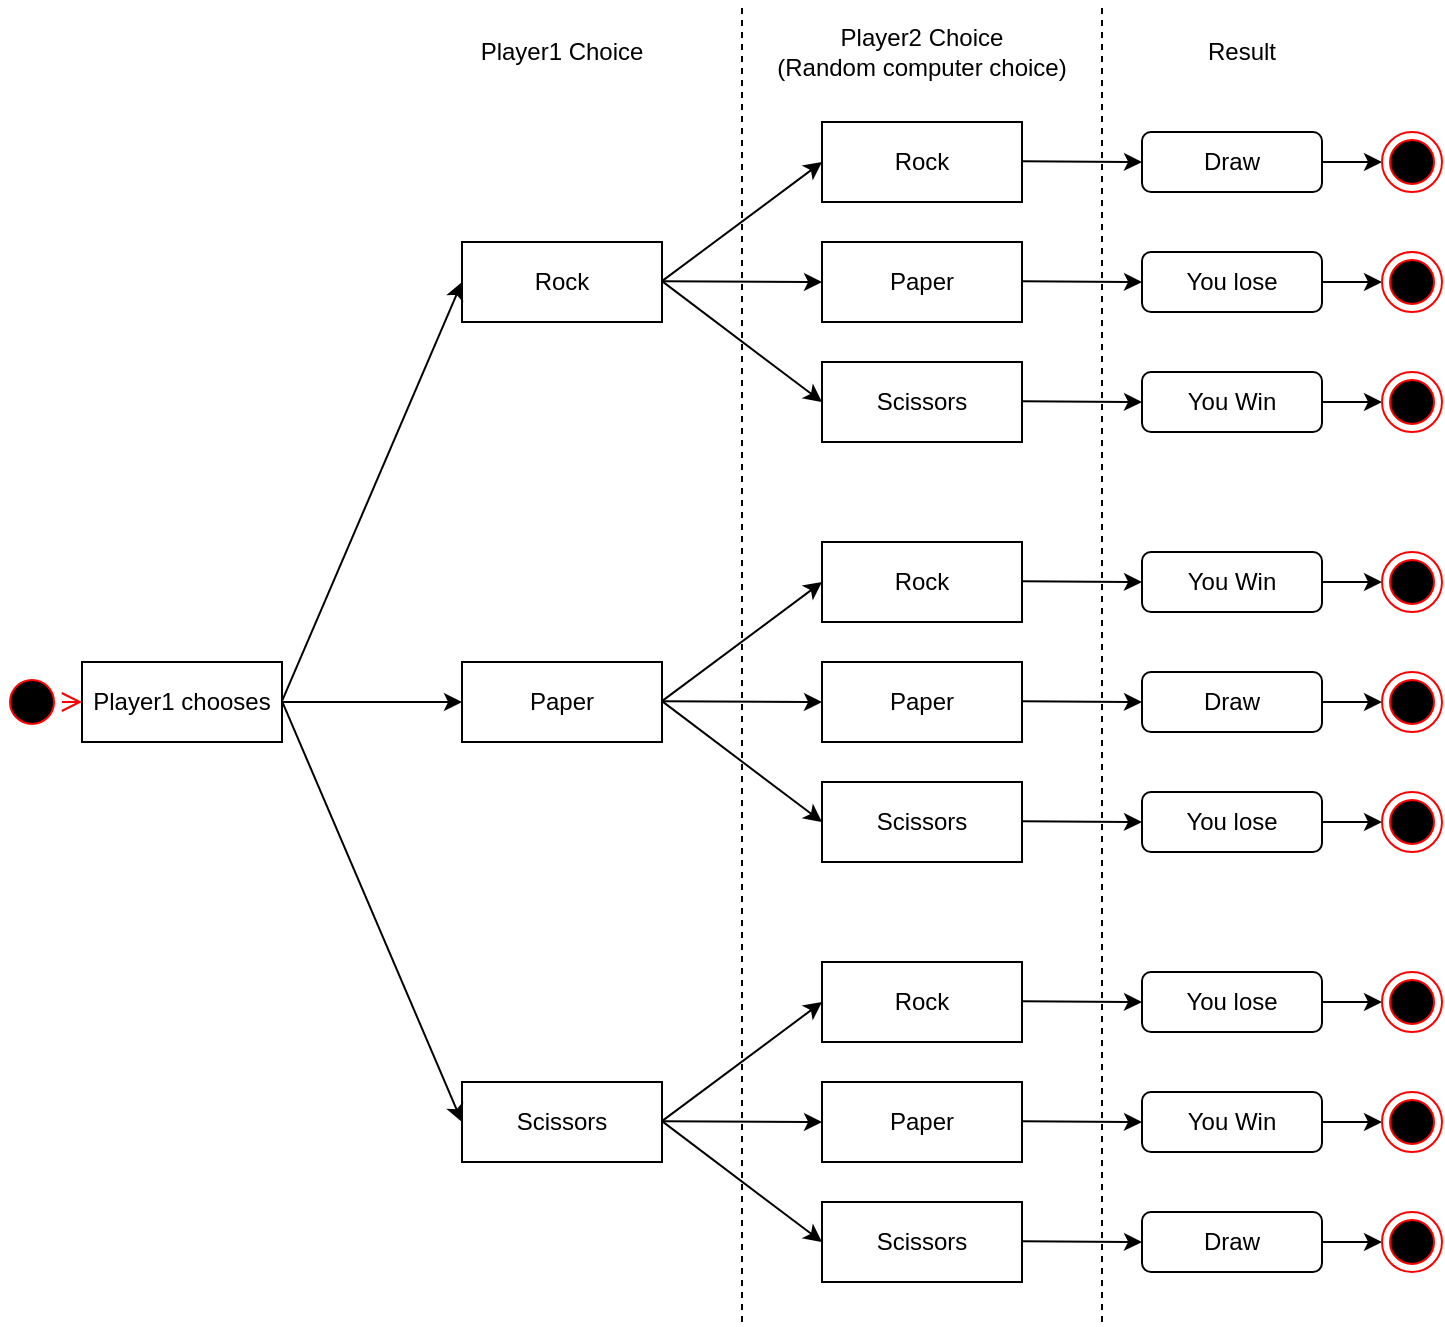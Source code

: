 <mxfile>
    <diagram id="WdH1d0NbbQAaW8zgj2On" name="Page-1">
        <mxGraphModel dx="1013" dy="656" grid="1" gridSize="10" guides="1" tooltips="1" connect="1" arrows="1" fold="1" page="1" pageScale="1" pageWidth="827" pageHeight="1169" math="0" shadow="0">
            <root>
                <mxCell id="0"/>
                <mxCell id="1" parent="0"/>
                <mxCell id="2" value="Player1 chooses" style="rounded=0;whiteSpace=wrap;html=1;" vertex="1" parent="1">
                    <mxGeometry x="40" y="410" width="100" height="40" as="geometry"/>
                </mxCell>
                <mxCell id="3" value="Paper" style="rounded=0;whiteSpace=wrap;html=1;" vertex="1" parent="1">
                    <mxGeometry x="230" y="410" width="100" height="40" as="geometry"/>
                </mxCell>
                <mxCell id="10" value="" style="endArrow=classic;html=1;entryX=0;entryY=0.5;entryDx=0;entryDy=0;exitX=1;exitY=0.5;exitDx=0;exitDy=0;" edge="1" parent="1" source="2" target="3">
                    <mxGeometry width="50" height="50" relative="1" as="geometry">
                        <mxPoint x="150" y="430" as="sourcePoint"/>
                        <mxPoint x="510" y="390" as="targetPoint"/>
                    </mxGeometry>
                </mxCell>
                <mxCell id="11" value="" style="endArrow=classic;html=1;exitX=1;exitY=0.5;exitDx=0;exitDy=0;" edge="1" parent="1">
                    <mxGeometry width="50" height="50" relative="1" as="geometry">
                        <mxPoint x="330" y="429.58" as="sourcePoint"/>
                        <mxPoint x="410" y="430" as="targetPoint"/>
                    </mxGeometry>
                </mxCell>
                <mxCell id="12" value="" style="endArrow=classic;html=1;exitX=1;exitY=0.5;exitDx=0;exitDy=0;entryX=0;entryY=0.5;entryDx=0;entryDy=0;" edge="1" parent="1">
                    <mxGeometry width="50" height="50" relative="1" as="geometry">
                        <mxPoint x="330" y="429.58" as="sourcePoint"/>
                        <mxPoint x="410" y="370" as="targetPoint"/>
                    </mxGeometry>
                </mxCell>
                <mxCell id="13" value="" style="endArrow=classic;html=1;exitX=1;exitY=0.5;exitDx=0;exitDy=0;entryX=0;entryY=0.5;entryDx=0;entryDy=0;" edge="1" parent="1">
                    <mxGeometry width="50" height="50" relative="1" as="geometry">
                        <mxPoint x="330" y="429.58" as="sourcePoint"/>
                        <mxPoint x="410" y="490" as="targetPoint"/>
                    </mxGeometry>
                </mxCell>
                <mxCell id="14" value="" style="endArrow=classic;html=1;exitX=1;exitY=0.5;exitDx=0;exitDy=0;" edge="1" parent="1">
                    <mxGeometry width="50" height="50" relative="1" as="geometry">
                        <mxPoint x="510" y="369.58" as="sourcePoint"/>
                        <mxPoint x="570" y="370" as="targetPoint"/>
                    </mxGeometry>
                </mxCell>
                <mxCell id="15" value="" style="endArrow=classic;html=1;exitX=1;exitY=0.5;exitDx=0;exitDy=0;" edge="1" parent="1">
                    <mxGeometry width="50" height="50" relative="1" as="geometry">
                        <mxPoint x="510" y="429.58" as="sourcePoint"/>
                        <mxPoint x="570" y="430" as="targetPoint"/>
                    </mxGeometry>
                </mxCell>
                <mxCell id="16" value="" style="endArrow=classic;html=1;exitX=1;exitY=0.5;exitDx=0;exitDy=0;" edge="1" parent="1">
                    <mxGeometry width="50" height="50" relative="1" as="geometry">
                        <mxPoint x="510" y="489.58" as="sourcePoint"/>
                        <mxPoint x="570" y="490" as="targetPoint"/>
                    </mxGeometry>
                </mxCell>
                <mxCell id="29" value="Rock" style="rounded=0;whiteSpace=wrap;html=1;" vertex="1" parent="1">
                    <mxGeometry x="230" y="200" width="100" height="40" as="geometry"/>
                </mxCell>
                <mxCell id="30" value="Paper" style="rounded=0;whiteSpace=wrap;html=1;" vertex="1" parent="1">
                    <mxGeometry x="410" y="200" width="100" height="40" as="geometry"/>
                </mxCell>
                <mxCell id="31" value="Rock" style="rounded=0;whiteSpace=wrap;html=1;" vertex="1" parent="1">
                    <mxGeometry x="410" y="140" width="100" height="40" as="geometry"/>
                </mxCell>
                <mxCell id="32" value="Scissors" style="rounded=0;whiteSpace=wrap;html=1;" vertex="1" parent="1">
                    <mxGeometry x="410" y="260" width="100" height="40" as="geometry"/>
                </mxCell>
                <mxCell id="36" value="" style="endArrow=classic;html=1;exitX=1;exitY=0.5;exitDx=0;exitDy=0;" edge="1" parent="1">
                    <mxGeometry width="50" height="50" relative="1" as="geometry">
                        <mxPoint x="330" y="219.58" as="sourcePoint"/>
                        <mxPoint x="410" y="220" as="targetPoint"/>
                    </mxGeometry>
                </mxCell>
                <mxCell id="37" value="" style="endArrow=classic;html=1;exitX=1;exitY=0.5;exitDx=0;exitDy=0;entryX=0;entryY=0.5;entryDx=0;entryDy=0;" edge="1" parent="1" target="31">
                    <mxGeometry width="50" height="50" relative="1" as="geometry">
                        <mxPoint x="330" y="219.58" as="sourcePoint"/>
                        <mxPoint x="410" y="220" as="targetPoint"/>
                    </mxGeometry>
                </mxCell>
                <mxCell id="38" value="" style="endArrow=classic;html=1;exitX=1;exitY=0.5;exitDx=0;exitDy=0;entryX=0;entryY=0.5;entryDx=0;entryDy=0;" edge="1" parent="1" target="32">
                    <mxGeometry width="50" height="50" relative="1" as="geometry">
                        <mxPoint x="330" y="219.58" as="sourcePoint"/>
                        <mxPoint x="410" y="160" as="targetPoint"/>
                    </mxGeometry>
                </mxCell>
                <mxCell id="39" value="" style="endArrow=classic;html=1;exitX=1;exitY=0.5;exitDx=0;exitDy=0;" edge="1" parent="1">
                    <mxGeometry width="50" height="50" relative="1" as="geometry">
                        <mxPoint x="510" y="159.58" as="sourcePoint"/>
                        <mxPoint x="570" y="160" as="targetPoint"/>
                    </mxGeometry>
                </mxCell>
                <mxCell id="40" value="" style="endArrow=classic;html=1;exitX=1;exitY=0.5;exitDx=0;exitDy=0;" edge="1" parent="1">
                    <mxGeometry width="50" height="50" relative="1" as="geometry">
                        <mxPoint x="510" y="219.58" as="sourcePoint"/>
                        <mxPoint x="570" y="220" as="targetPoint"/>
                    </mxGeometry>
                </mxCell>
                <mxCell id="41" value="" style="endArrow=classic;html=1;exitX=1;exitY=0.5;exitDx=0;exitDy=0;" edge="1" parent="1">
                    <mxGeometry width="50" height="50" relative="1" as="geometry">
                        <mxPoint x="510" y="279.58" as="sourcePoint"/>
                        <mxPoint x="570" y="280" as="targetPoint"/>
                    </mxGeometry>
                </mxCell>
                <mxCell id="42" value="Scissors" style="rounded=0;whiteSpace=wrap;html=1;" vertex="1" parent="1">
                    <mxGeometry x="230" y="620" width="100" height="40" as="geometry"/>
                </mxCell>
                <mxCell id="49" value="" style="endArrow=classic;html=1;exitX=1;exitY=0.5;exitDx=0;exitDy=0;" edge="1" parent="1">
                    <mxGeometry width="50" height="50" relative="1" as="geometry">
                        <mxPoint x="330" y="639.58" as="sourcePoint"/>
                        <mxPoint x="410" y="640.0" as="targetPoint"/>
                    </mxGeometry>
                </mxCell>
                <mxCell id="50" value="" style="endArrow=classic;html=1;exitX=1;exitY=0.5;exitDx=0;exitDy=0;entryX=0;entryY=0.5;entryDx=0;entryDy=0;" edge="1" parent="1">
                    <mxGeometry width="50" height="50" relative="1" as="geometry">
                        <mxPoint x="330" y="639.58" as="sourcePoint"/>
                        <mxPoint x="410" y="580" as="targetPoint"/>
                    </mxGeometry>
                </mxCell>
                <mxCell id="51" value="" style="endArrow=classic;html=1;exitX=1;exitY=0.5;exitDx=0;exitDy=0;entryX=0;entryY=0.5;entryDx=0;entryDy=0;" edge="1" parent="1">
                    <mxGeometry width="50" height="50" relative="1" as="geometry">
                        <mxPoint x="330" y="639.58" as="sourcePoint"/>
                        <mxPoint x="410" y="700" as="targetPoint"/>
                    </mxGeometry>
                </mxCell>
                <mxCell id="52" value="" style="endArrow=classic;html=1;exitX=1;exitY=0.5;exitDx=0;exitDy=0;" edge="1" parent="1">
                    <mxGeometry width="50" height="50" relative="1" as="geometry">
                        <mxPoint x="510" y="579.58" as="sourcePoint"/>
                        <mxPoint x="570" y="580" as="targetPoint"/>
                    </mxGeometry>
                </mxCell>
                <mxCell id="53" value="" style="endArrow=classic;html=1;exitX=1;exitY=0.5;exitDx=0;exitDy=0;" edge="1" parent="1">
                    <mxGeometry width="50" height="50" relative="1" as="geometry">
                        <mxPoint x="510" y="639.58" as="sourcePoint"/>
                        <mxPoint x="570" y="640.0" as="targetPoint"/>
                    </mxGeometry>
                </mxCell>
                <mxCell id="54" value="" style="endArrow=classic;html=1;exitX=1;exitY=0.5;exitDx=0;exitDy=0;" edge="1" parent="1">
                    <mxGeometry width="50" height="50" relative="1" as="geometry">
                        <mxPoint x="510" y="699.58" as="sourcePoint"/>
                        <mxPoint x="570" y="700.0" as="targetPoint"/>
                    </mxGeometry>
                </mxCell>
                <mxCell id="55" value="" style="endArrow=classic;html=1;entryX=0;entryY=0.5;entryDx=0;entryDy=0;exitX=1;exitY=0.5;exitDx=0;exitDy=0;" edge="1" parent="1" target="29">
                    <mxGeometry width="50" height="50" relative="1" as="geometry">
                        <mxPoint x="140" y="429.58" as="sourcePoint"/>
                        <mxPoint x="230" y="429.58" as="targetPoint"/>
                    </mxGeometry>
                </mxCell>
                <mxCell id="56" value="" style="endArrow=classic;html=1;entryX=0;entryY=0.5;entryDx=0;entryDy=0;exitX=1;exitY=0.5;exitDx=0;exitDy=0;" edge="1" parent="1" target="42">
                    <mxGeometry width="50" height="50" relative="1" as="geometry">
                        <mxPoint x="140" y="429.58" as="sourcePoint"/>
                        <mxPoint x="230" y="220.0" as="targetPoint"/>
                    </mxGeometry>
                </mxCell>
                <mxCell id="58" value="Paper" style="rounded=0;whiteSpace=wrap;html=1;" vertex="1" parent="1">
                    <mxGeometry x="410" y="410" width="100" height="40" as="geometry"/>
                </mxCell>
                <mxCell id="59" value="Rock" style="rounded=0;whiteSpace=wrap;html=1;" vertex="1" parent="1">
                    <mxGeometry x="410" y="350" width="100" height="40" as="geometry"/>
                </mxCell>
                <mxCell id="60" value="Scissors" style="rounded=0;whiteSpace=wrap;html=1;" vertex="1" parent="1">
                    <mxGeometry x="410" y="470" width="100" height="40" as="geometry"/>
                </mxCell>
                <mxCell id="61" value="Paper" style="rounded=0;whiteSpace=wrap;html=1;" vertex="1" parent="1">
                    <mxGeometry x="410" y="620" width="100" height="40" as="geometry"/>
                </mxCell>
                <mxCell id="62" value="Rock" style="rounded=0;whiteSpace=wrap;html=1;" vertex="1" parent="1">
                    <mxGeometry x="410" y="560" width="100" height="40" as="geometry"/>
                </mxCell>
                <mxCell id="63" value="Scissors" style="rounded=0;whiteSpace=wrap;html=1;" vertex="1" parent="1">
                    <mxGeometry x="410" y="680" width="100" height="40" as="geometry"/>
                </mxCell>
                <mxCell id="64" value="" style="endArrow=none;dashed=1;html=1;" edge="1" parent="1">
                    <mxGeometry width="50" height="50" relative="1" as="geometry">
                        <mxPoint x="370" y="740" as="sourcePoint"/>
                        <mxPoint x="370" y="80" as="targetPoint"/>
                    </mxGeometry>
                </mxCell>
                <mxCell id="65" value="" style="endArrow=none;dashed=1;html=1;" edge="1" parent="1">
                    <mxGeometry width="50" height="50" relative="1" as="geometry">
                        <mxPoint x="550" y="740" as="sourcePoint"/>
                        <mxPoint x="550" y="80" as="targetPoint"/>
                    </mxGeometry>
                </mxCell>
                <mxCell id="66" value="Player1 Choice" style="text;html=1;strokeColor=none;fillColor=none;align=center;verticalAlign=middle;whiteSpace=wrap;rounded=0;" vertex="1" parent="1">
                    <mxGeometry x="230" y="90" width="100" height="30" as="geometry"/>
                </mxCell>
                <mxCell id="67" value="Player2 Choice&lt;br&gt;(Random computer choice)" style="text;html=1;strokeColor=none;fillColor=none;align=center;verticalAlign=middle;whiteSpace=wrap;rounded=0;" vertex="1" parent="1">
                    <mxGeometry x="385" y="90" width="150" height="30" as="geometry"/>
                </mxCell>
                <mxCell id="68" value="Result" style="text;html=1;strokeColor=none;fillColor=none;align=center;verticalAlign=middle;whiteSpace=wrap;rounded=0;" vertex="1" parent="1">
                    <mxGeometry x="570" y="90" width="100" height="30" as="geometry"/>
                </mxCell>
                <mxCell id="72" value="Draw" style="rounded=1;whiteSpace=wrap;html=1;" vertex="1" parent="1">
                    <mxGeometry x="570" y="145" width="90" height="30" as="geometry"/>
                </mxCell>
                <mxCell id="73" value="You lose" style="rounded=1;whiteSpace=wrap;html=1;" vertex="1" parent="1">
                    <mxGeometry x="570" y="205" width="90" height="30" as="geometry"/>
                </mxCell>
                <mxCell id="74" value="You Win" style="rounded=1;whiteSpace=wrap;html=1;" vertex="1" parent="1">
                    <mxGeometry x="570" y="265" width="90" height="30" as="geometry"/>
                </mxCell>
                <mxCell id="87" value="" style="edgeStyle=none;html=1;" edge="1" parent="1" source="75" target="85">
                    <mxGeometry relative="1" as="geometry"/>
                </mxCell>
                <mxCell id="75" value="Draw" style="rounded=1;whiteSpace=wrap;html=1;" vertex="1" parent="1">
                    <mxGeometry x="570" y="415" width="90" height="30" as="geometry"/>
                </mxCell>
                <mxCell id="78" value="Draw" style="rounded=1;whiteSpace=wrap;html=1;" vertex="1" parent="1">
                    <mxGeometry x="570" y="685" width="90" height="30" as="geometry"/>
                </mxCell>
                <mxCell id="79" value="You lose" style="rounded=1;whiteSpace=wrap;html=1;" vertex="1" parent="1">
                    <mxGeometry x="570" y="475" width="90" height="30" as="geometry"/>
                </mxCell>
                <mxCell id="80" value="You Win" style="rounded=1;whiteSpace=wrap;html=1;" vertex="1" parent="1">
                    <mxGeometry x="570" y="625" width="90" height="30" as="geometry"/>
                </mxCell>
                <mxCell id="81" value="You Win" style="rounded=1;whiteSpace=wrap;html=1;" vertex="1" parent="1">
                    <mxGeometry x="570" y="355" width="90" height="30" as="geometry"/>
                </mxCell>
                <mxCell id="82" value="You lose" style="rounded=1;whiteSpace=wrap;html=1;" vertex="1" parent="1">
                    <mxGeometry x="570" y="565" width="90" height="30" as="geometry"/>
                </mxCell>
                <mxCell id="83" value="" style="ellipse;html=1;shape=startState;fillColor=#000000;strokeColor=#ff0000;" vertex="1" parent="1">
                    <mxGeometry y="415" width="30" height="30" as="geometry"/>
                </mxCell>
                <mxCell id="84" value="" style="edgeStyle=orthogonalEdgeStyle;html=1;verticalAlign=bottom;endArrow=open;endSize=8;strokeColor=#ff0000;entryX=0;entryY=0.5;entryDx=0;entryDy=0;" edge="1" source="83" parent="1" target="2">
                    <mxGeometry relative="1" as="geometry">
                        <mxPoint x="30" y="430" as="targetPoint"/>
                    </mxGeometry>
                </mxCell>
                <mxCell id="85" value="" style="ellipse;html=1;shape=endState;fillColor=#000000;strokeColor=#ff0000;" vertex="1" parent="1">
                    <mxGeometry x="690" y="415" width="30" height="30" as="geometry"/>
                </mxCell>
                <mxCell id="89" value="" style="edgeStyle=none;html=1;" edge="1" parent="1" target="90">
                    <mxGeometry relative="1" as="geometry">
                        <mxPoint x="660" y="370" as="sourcePoint"/>
                    </mxGeometry>
                </mxCell>
                <mxCell id="90" value="" style="ellipse;html=1;shape=endState;fillColor=#000000;strokeColor=#ff0000;" vertex="1" parent="1">
                    <mxGeometry x="690" y="355" width="30" height="30" as="geometry"/>
                </mxCell>
                <mxCell id="91" value="" style="edgeStyle=none;html=1;" edge="1" parent="1" target="92">
                    <mxGeometry relative="1" as="geometry">
                        <mxPoint x="660" y="280" as="sourcePoint"/>
                    </mxGeometry>
                </mxCell>
                <mxCell id="92" value="" style="ellipse;html=1;shape=endState;fillColor=#000000;strokeColor=#ff0000;" vertex="1" parent="1">
                    <mxGeometry x="690" y="265" width="30" height="30" as="geometry"/>
                </mxCell>
                <mxCell id="93" value="" style="edgeStyle=none;html=1;" edge="1" parent="1" target="94">
                    <mxGeometry relative="1" as="geometry">
                        <mxPoint x="660" y="220.0" as="sourcePoint"/>
                    </mxGeometry>
                </mxCell>
                <mxCell id="94" value="" style="ellipse;html=1;shape=endState;fillColor=#000000;strokeColor=#ff0000;" vertex="1" parent="1">
                    <mxGeometry x="690" y="205" width="30" height="30" as="geometry"/>
                </mxCell>
                <mxCell id="95" value="" style="edgeStyle=none;html=1;" edge="1" parent="1" target="96">
                    <mxGeometry relative="1" as="geometry">
                        <mxPoint x="660" y="160.0" as="sourcePoint"/>
                    </mxGeometry>
                </mxCell>
                <mxCell id="96" value="" style="ellipse;html=1;shape=endState;fillColor=#000000;strokeColor=#ff0000;" vertex="1" parent="1">
                    <mxGeometry x="690" y="145" width="30" height="30" as="geometry"/>
                </mxCell>
                <mxCell id="97" value="" style="edgeStyle=none;html=1;" edge="1" parent="1" target="98">
                    <mxGeometry relative="1" as="geometry">
                        <mxPoint x="660" y="700.0" as="sourcePoint"/>
                    </mxGeometry>
                </mxCell>
                <mxCell id="98" value="" style="ellipse;html=1;shape=endState;fillColor=#000000;strokeColor=#ff0000;" vertex="1" parent="1">
                    <mxGeometry x="690" y="685" width="30" height="30" as="geometry"/>
                </mxCell>
                <mxCell id="99" value="" style="edgeStyle=none;html=1;" edge="1" parent="1" target="100">
                    <mxGeometry relative="1" as="geometry">
                        <mxPoint x="660" y="640.0" as="sourcePoint"/>
                    </mxGeometry>
                </mxCell>
                <mxCell id="100" value="" style="ellipse;html=1;shape=endState;fillColor=#000000;strokeColor=#ff0000;" vertex="1" parent="1">
                    <mxGeometry x="690" y="625" width="30" height="30" as="geometry"/>
                </mxCell>
                <mxCell id="101" value="" style="edgeStyle=none;html=1;" edge="1" parent="1" target="102">
                    <mxGeometry relative="1" as="geometry">
                        <mxPoint x="660" y="580.0" as="sourcePoint"/>
                    </mxGeometry>
                </mxCell>
                <mxCell id="102" value="" style="ellipse;html=1;shape=endState;fillColor=#000000;strokeColor=#ff0000;" vertex="1" parent="1">
                    <mxGeometry x="690" y="565" width="30" height="30" as="geometry"/>
                </mxCell>
                <mxCell id="103" value="" style="edgeStyle=none;html=1;" edge="1" parent="1" target="104">
                    <mxGeometry relative="1" as="geometry">
                        <mxPoint x="660" y="490" as="sourcePoint"/>
                    </mxGeometry>
                </mxCell>
                <mxCell id="104" value="" style="ellipse;html=1;shape=endState;fillColor=#000000;strokeColor=#ff0000;" vertex="1" parent="1">
                    <mxGeometry x="690" y="475" width="30" height="30" as="geometry"/>
                </mxCell>
            </root>
        </mxGraphModel>
    </diagram>
</mxfile>
